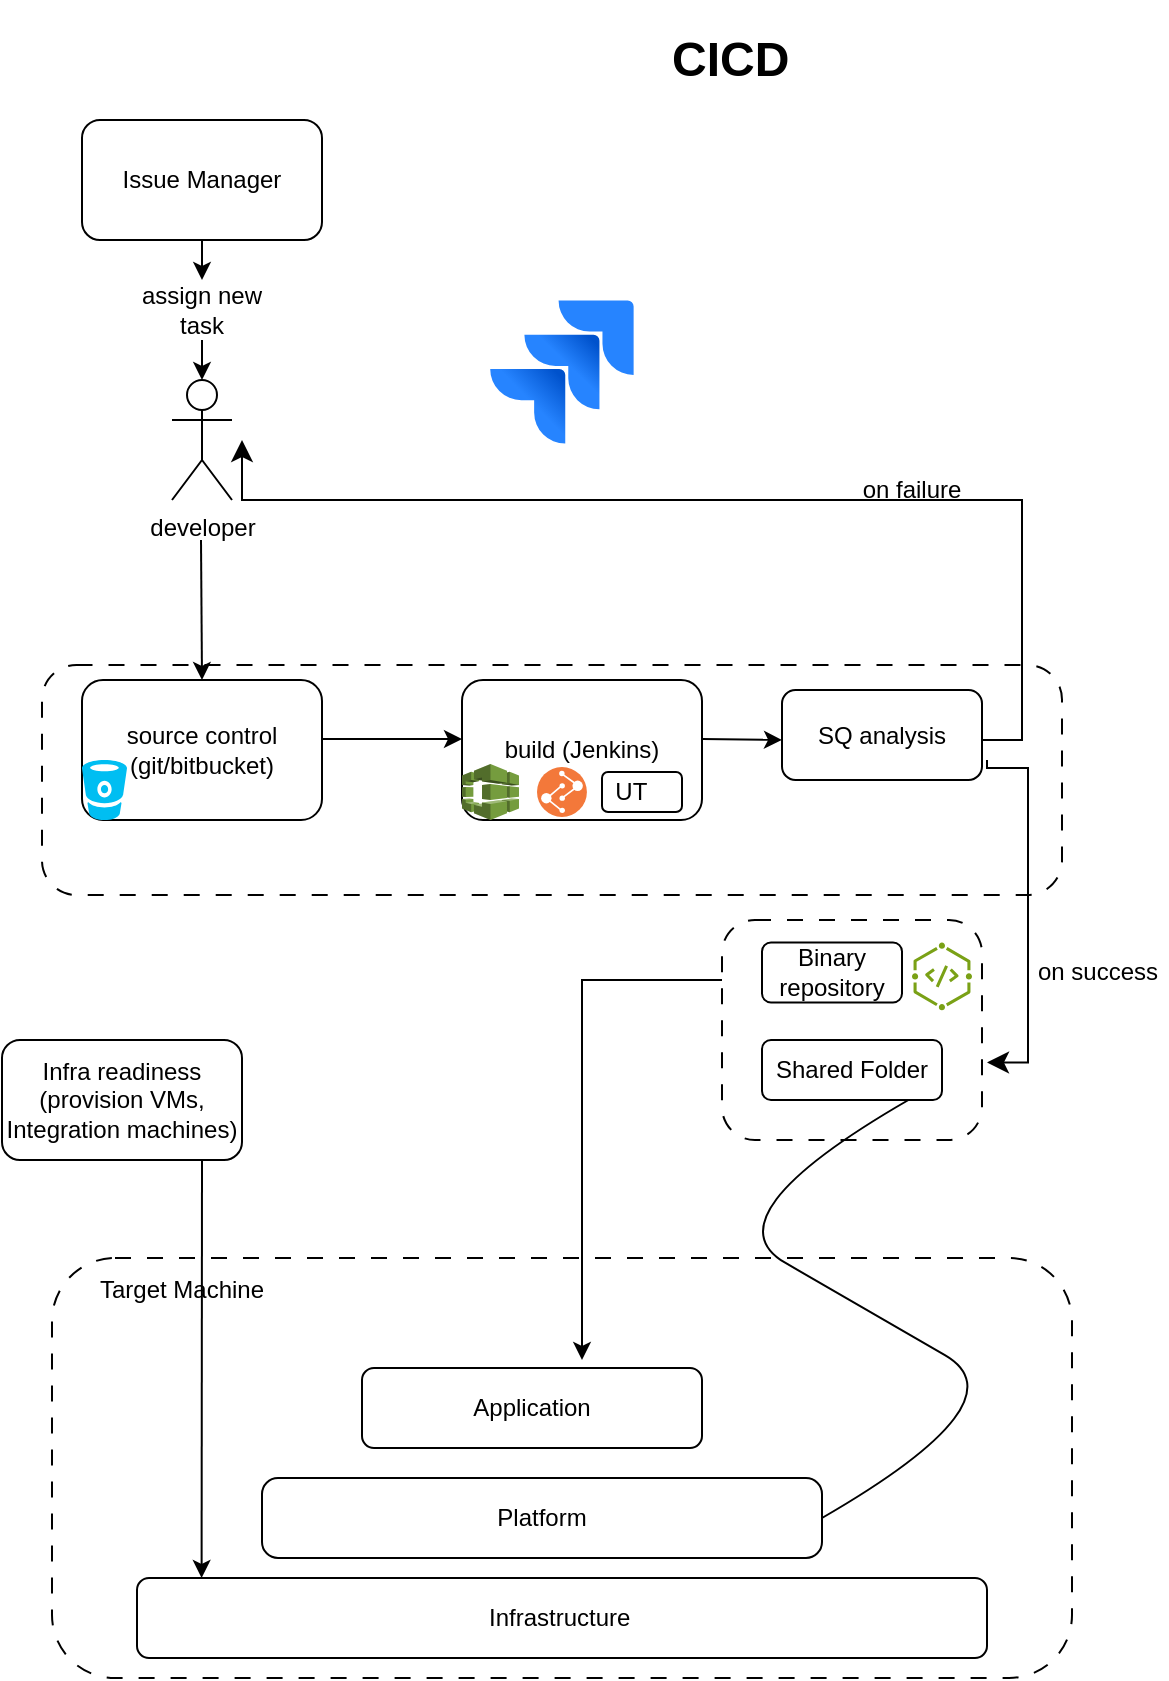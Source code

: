 <mxfile version="22.1.3" type="github">
  <diagram name="Page-1" id="2YBvvXClWsGukQMizWep">
    <mxGraphModel dx="1372" dy="798" grid="1" gridSize="10" guides="1" tooltips="1" connect="1" arrows="1" fold="1" page="1" pageScale="1" pageWidth="850" pageHeight="1100" math="0" shadow="0">
      <root>
        <mxCell id="0" />
        <mxCell id="1" parent="0" />
        <mxCell id="MHyZyYuTQIOCusUvQ9U2-1" value="Issue Manager" style="rounded=1;whiteSpace=wrap;html=1;" parent="1" vertex="1">
          <mxGeometry x="80" y="60" width="120" height="60" as="geometry" />
        </mxCell>
        <mxCell id="MHyZyYuTQIOCusUvQ9U2-2" value="" style="endArrow=classic;html=1;rounded=0;exitX=0.5;exitY=1;exitDx=0;exitDy=0;entryX=0.5;entryY=0;entryDx=0;entryDy=0;entryPerimeter=0;" parent="1" source="MHyZyYuTQIOCusUvQ9U2-7" target="MHyZyYuTQIOCusUvQ9U2-3" edge="1">
          <mxGeometry width="50" height="50" relative="1" as="geometry">
            <mxPoint x="139.5" y="150" as="sourcePoint" />
            <mxPoint x="139.9" y="190" as="targetPoint" />
          </mxGeometry>
        </mxCell>
        <mxCell id="MHyZyYuTQIOCusUvQ9U2-3" value="developer" style="shape=umlActor;verticalLabelPosition=bottom;verticalAlign=top;html=1;outlineConnect=0;" parent="1" vertex="1">
          <mxGeometry x="125" y="190" width="30" height="60" as="geometry" />
        </mxCell>
        <mxCell id="MHyZyYuTQIOCusUvQ9U2-8" value="" style="endArrow=classic;html=1;rounded=0;exitX=0.5;exitY=1;exitDx=0;exitDy=0;entryX=0.5;entryY=0;entryDx=0;entryDy=0;entryPerimeter=0;" parent="1" source="MHyZyYuTQIOCusUvQ9U2-1" target="MHyZyYuTQIOCusUvQ9U2-7" edge="1">
          <mxGeometry width="50" height="50" relative="1" as="geometry">
            <mxPoint x="140" y="120" as="sourcePoint" />
            <mxPoint x="140" y="180" as="targetPoint" />
          </mxGeometry>
        </mxCell>
        <mxCell id="MHyZyYuTQIOCusUvQ9U2-12" value="" style="rounded=1;whiteSpace=wrap;html=1;dashed=1;dashPattern=8 8;" parent="1" vertex="1">
          <mxGeometry x="60" y="332.5" width="510" height="115" as="geometry" />
        </mxCell>
        <mxCell id="MHyZyYuTQIOCusUvQ9U2-7" value="assign new task" style="text;html=1;strokeColor=none;fillColor=none;align=center;verticalAlign=middle;whiteSpace=wrap;rounded=0;" parent="1" vertex="1">
          <mxGeometry x="105" y="140" width="70" height="30" as="geometry" />
        </mxCell>
        <mxCell id="MHyZyYuTQIOCusUvQ9U2-9" value="" style="endArrow=classic;html=1;rounded=0;" parent="1" edge="1">
          <mxGeometry width="50" height="50" relative="1" as="geometry">
            <mxPoint x="139.5" y="270" as="sourcePoint" />
            <mxPoint x="140" y="340" as="targetPoint" />
          </mxGeometry>
        </mxCell>
        <mxCell id="MHyZyYuTQIOCusUvQ9U2-10" value="source control (git/bitbucket)" style="rounded=1;whiteSpace=wrap;html=1;" parent="1" vertex="1">
          <mxGeometry x="80" y="340" width="120" height="70" as="geometry" />
        </mxCell>
        <mxCell id="MHyZyYuTQIOCusUvQ9U2-11" value="" style="endArrow=classic;html=1;rounded=0;" parent="1" edge="1">
          <mxGeometry width="50" height="50" relative="1" as="geometry">
            <mxPoint x="200" y="369.5" as="sourcePoint" />
            <mxPoint x="270" y="369.5" as="targetPoint" />
          </mxGeometry>
        </mxCell>
        <mxCell id="MHyZyYuTQIOCusUvQ9U2-13" value="build (Jenkins)" style="rounded=1;whiteSpace=wrap;html=1;" parent="1" vertex="1">
          <mxGeometry x="270" y="340" width="120" height="70" as="geometry" />
        </mxCell>
        <mxCell id="MHyZyYuTQIOCusUvQ9U2-14" value="UT&lt;span style=&quot;white-space: pre;&quot;&gt;&#x9;&lt;/span&gt;" style="rounded=1;whiteSpace=wrap;html=1;" parent="1" vertex="1">
          <mxGeometry x="340" y="386" width="40" height="20" as="geometry" />
        </mxCell>
        <mxCell id="MHyZyYuTQIOCusUvQ9U2-15" value="SQ analysis" style="rounded=1;whiteSpace=wrap;html=1;" parent="1" vertex="1">
          <mxGeometry x="430" y="345" width="100" height="45" as="geometry" />
        </mxCell>
        <mxCell id="MHyZyYuTQIOCusUvQ9U2-18" value="on failure" style="text;html=1;strokeColor=none;fillColor=none;align=center;verticalAlign=middle;whiteSpace=wrap;rounded=0;" parent="1" vertex="1">
          <mxGeometry x="460" y="230" width="70" height="30" as="geometry" />
        </mxCell>
        <mxCell id="MHyZyYuTQIOCusUvQ9U2-21" value="on success" style="text;html=1;strokeColor=none;fillColor=none;align=center;verticalAlign=middle;whiteSpace=wrap;rounded=0;" parent="1" vertex="1">
          <mxGeometry x="552.5" y="471.25" width="70" height="30" as="geometry" />
        </mxCell>
        <mxCell id="MHyZyYuTQIOCusUvQ9U2-26" value="" style="endArrow=classic;html=1;rounded=0;" parent="1" edge="1">
          <mxGeometry width="50" height="50" relative="1" as="geometry">
            <mxPoint x="390" y="369.5" as="sourcePoint" />
            <mxPoint x="430" y="370" as="targetPoint" />
          </mxGeometry>
        </mxCell>
        <mxCell id="MHyZyYuTQIOCusUvQ9U2-27" value="" style="edgeStyle=segmentEdgeStyle;endArrow=classic;html=1;curved=0;rounded=0;endSize=8;startSize=8;exitX=1;exitY=0.5;exitDx=0;exitDy=0;" parent="1" source="MHyZyYuTQIOCusUvQ9U2-15" edge="1">
          <mxGeometry width="50" height="50" relative="1" as="geometry">
            <mxPoint x="560" y="290" as="sourcePoint" />
            <mxPoint x="160" y="220" as="targetPoint" />
            <Array as="points">
              <mxPoint x="550" y="370" />
              <mxPoint x="550" y="250" />
              <mxPoint x="160" y="250" />
            </Array>
          </mxGeometry>
        </mxCell>
        <mxCell id="MHyZyYuTQIOCusUvQ9U2-20" value="" style="rounded=1;whiteSpace=wrap;html=1;dashed=1;dashPattern=8 8;" parent="1" vertex="1">
          <mxGeometry x="400" y="460" width="130" height="110" as="geometry" />
        </mxCell>
        <mxCell id="MHyZyYuTQIOCusUvQ9U2-29" value="" style="edgeStyle=segmentEdgeStyle;endArrow=classic;html=1;curved=0;rounded=0;endSize=8;startSize=8;entryX=1;entryY=0.5;entryDx=0;entryDy=0;exitX=1;exitY=0.75;exitDx=0;exitDy=0;" parent="1" edge="1">
          <mxGeometry width="50" height="50" relative="1" as="geometry">
            <mxPoint x="532.5" y="380" as="sourcePoint" />
            <mxPoint x="532.5" y="531.25" as="targetPoint" />
            <Array as="points">
              <mxPoint x="533" y="384" />
              <mxPoint x="553" y="384" />
              <mxPoint x="553" y="531" />
            </Array>
          </mxGeometry>
        </mxCell>
        <mxCell id="MHyZyYuTQIOCusUvQ9U2-32" value="" style="rounded=1;whiteSpace=wrap;html=1;dashed=1;dashPattern=8 8;" parent="1" vertex="1">
          <mxGeometry x="65" y="629" width="510" height="210" as="geometry" />
        </mxCell>
        <mxCell id="MHyZyYuTQIOCusUvQ9U2-34" value="Infrastructure&amp;nbsp;" style="rounded=1;whiteSpace=wrap;html=1;" parent="1" vertex="1">
          <mxGeometry x="107.5" y="789" width="425" height="40" as="geometry" />
        </mxCell>
        <mxCell id="MHyZyYuTQIOCusUvQ9U2-35" value="Platform" style="rounded=1;whiteSpace=wrap;html=1;arcSize=20;" parent="1" vertex="1">
          <mxGeometry x="170" y="739" width="280" height="40" as="geometry" />
        </mxCell>
        <mxCell id="MHyZyYuTQIOCusUvQ9U2-36" value="Application" style="rounded=1;whiteSpace=wrap;html=1;" parent="1" vertex="1">
          <mxGeometry x="220" y="684" width="170" height="40" as="geometry" />
        </mxCell>
        <mxCell id="MHyZyYuTQIOCusUvQ9U2-37" value="Infra readiness (provision VMs, Integration machines)" style="rounded=1;whiteSpace=wrap;html=1;" parent="1" vertex="1">
          <mxGeometry x="40" y="520" width="120" height="60" as="geometry" />
        </mxCell>
        <mxCell id="MHyZyYuTQIOCusUvQ9U2-38" value="" style="endArrow=classic;html=1;rounded=0;entryX=0.076;entryY=0;entryDx=0;entryDy=0;entryPerimeter=0;" parent="1" target="MHyZyYuTQIOCusUvQ9U2-34" edge="1">
          <mxGeometry width="50" height="50" relative="1" as="geometry">
            <mxPoint x="140" y="580" as="sourcePoint" />
            <mxPoint x="450" y="590" as="targetPoint" />
          </mxGeometry>
        </mxCell>
        <mxCell id="MHyZyYuTQIOCusUvQ9U2-40" value="Binary repository" style="rounded=1;whiteSpace=wrap;html=1;" parent="1" vertex="1">
          <mxGeometry x="420" y="471.25" width="70" height="30" as="geometry" />
        </mxCell>
        <mxCell id="MHyZyYuTQIOCusUvQ9U2-41" value="Shared Folder" style="rounded=1;whiteSpace=wrap;html=1;" parent="1" vertex="1">
          <mxGeometry x="420" y="520" width="90" height="30" as="geometry" />
        </mxCell>
        <mxCell id="MHyZyYuTQIOCusUvQ9U2-43" style="edgeStyle=isometricEdgeStyle;orthogonalLoop=1;jettySize=auto;html=1;exitX=1;exitY=0.5;exitDx=0;exitDy=0;entryX=0.615;entryY=0.818;entryDx=0;entryDy=0;entryPerimeter=0;endArrow=none;endFill=0;curved=1;" parent="1" source="MHyZyYuTQIOCusUvQ9U2-35" edge="1">
          <mxGeometry relative="1" as="geometry">
            <mxPoint x="393.27" y="860.02" as="sourcePoint" />
            <mxPoint x="493.22" y="550" as="targetPoint" />
          </mxGeometry>
        </mxCell>
        <mxCell id="MHyZyYuTQIOCusUvQ9U2-44" style="edgeStyle=orthogonalEdgeStyle;rounded=0;orthogonalLoop=1;jettySize=auto;html=1;" parent="1" edge="1">
          <mxGeometry relative="1" as="geometry">
            <mxPoint x="400" y="490" as="sourcePoint" />
            <mxPoint x="330" y="680" as="targetPoint" />
            <Array as="points">
              <mxPoint x="330" y="490" />
            </Array>
          </mxGeometry>
        </mxCell>
        <mxCell id="MHyZyYuTQIOCusUvQ9U2-45" value="&lt;h1&gt;CICD&lt;/h1&gt;" style="text;html=1;strokeColor=none;fillColor=none;spacing=5;spacingTop=-20;whiteSpace=wrap;overflow=hidden;rounded=0;" parent="1" vertex="1">
          <mxGeometry x="370" y="10" width="190" height="120" as="geometry" />
        </mxCell>
        <mxCell id="MHyZyYuTQIOCusUvQ9U2-46" value="Target Machine" style="text;html=1;strokeColor=none;fillColor=none;align=center;verticalAlign=middle;whiteSpace=wrap;rounded=0;" parent="1" vertex="1">
          <mxGeometry x="85" y="630" width="90" height="30" as="geometry" />
        </mxCell>
        <mxCell id="xTHZSAxEZLUwtTrjj7Id-1" value="" style="verticalLabelPosition=bottom;html=1;verticalAlign=top;align=center;strokeColor=none;fillColor=#00BEF2;shape=mxgraph.azure.bitbucket_code_source;" vertex="1" parent="1">
          <mxGeometry x="80" y="380" width="22.5" height="30" as="geometry" />
        </mxCell>
        <mxCell id="xTHZSAxEZLUwtTrjj7Id-2" value="" style="sketch=0;outlineConnect=0;fontColor=#232F3E;gradientColor=none;fillColor=#7AA116;strokeColor=none;dashed=0;verticalLabelPosition=bottom;verticalAlign=top;align=center;html=1;fontSize=12;fontStyle=0;aspect=fixed;pointerEvents=1;shape=mxgraph.aws4.iot_greengrass_artifact;" vertex="1" parent="1">
          <mxGeometry x="495" y="471.25" width="30" height="33.91" as="geometry" />
        </mxCell>
        <mxCell id="xTHZSAxEZLUwtTrjj7Id-3" value="" style="outlineConnect=0;dashed=0;verticalLabelPosition=bottom;verticalAlign=top;align=center;html=1;shape=mxgraph.aws3.codebuild;fillColor=#759C3E;gradientColor=none;" vertex="1" parent="1">
          <mxGeometry x="270" y="382" width="28.5" height="28" as="geometry" />
        </mxCell>
        <mxCell id="xTHZSAxEZLUwtTrjj7Id-4" value="" style="image;aspect=fixed;perimeter=ellipsePerimeter;html=1;align=center;shadow=0;dashed=0;fontColor=#4277BB;labelBackgroundColor=default;fontSize=12;spacingTop=3;image=img/lib/ibm/devops/build_test.svg;" vertex="1" parent="1">
          <mxGeometry x="307.5" y="383.5" width="25" height="25" as="geometry" />
        </mxCell>
        <mxCell id="xTHZSAxEZLUwtTrjj7Id-5" value="" style="image;html=1;image=img/lib/atlassian/Jira_Logo.svg;" vertex="1" parent="1">
          <mxGeometry x="284" y="150" width="72" height="72" as="geometry" />
        </mxCell>
      </root>
    </mxGraphModel>
  </diagram>
</mxfile>

